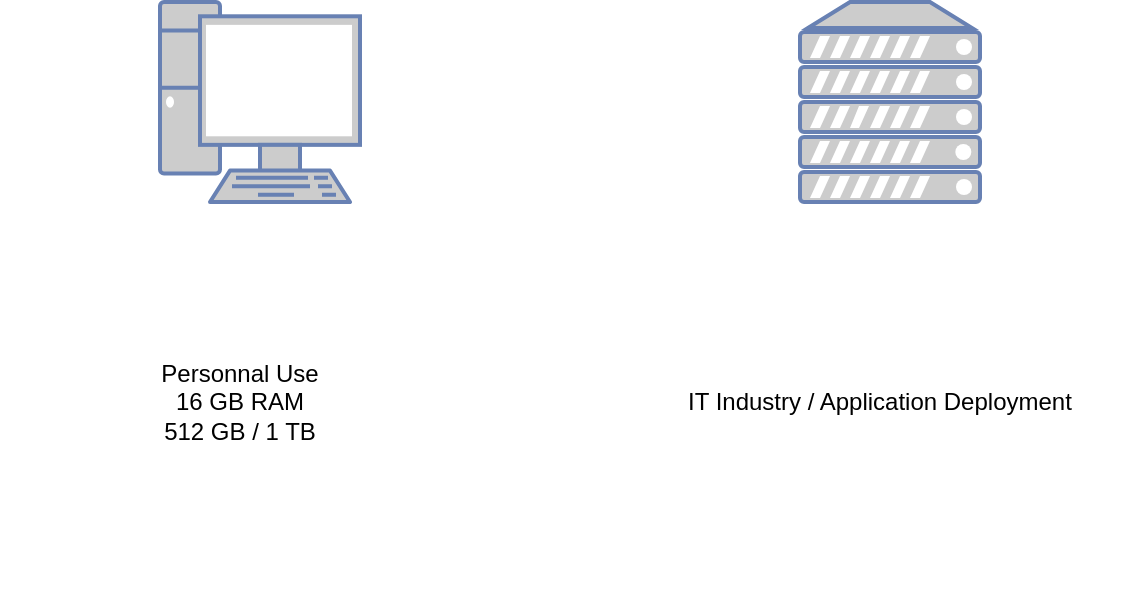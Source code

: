 <mxfile version="21.2.1" type="github">
  <diagram name="Page-1" id="kqby2NF-Y_mzGaiRBCMI">
    <mxGraphModel dx="880" dy="488" grid="1" gridSize="10" guides="1" tooltips="1" connect="1" arrows="1" fold="1" page="1" pageScale="1" pageWidth="850" pageHeight="1100" math="0" shadow="0">
      <root>
        <mxCell id="0" />
        <mxCell id="1" parent="0" />
        <mxCell id="zGxp8AbVipiKUGgpOki4-2" value="" style="fontColor=#0066CC;verticalAlign=top;verticalLabelPosition=bottom;labelPosition=center;align=center;html=1;outlineConnect=0;fillColor=#CCCCCC;strokeColor=#6881B3;gradientColor=none;gradientDirection=north;strokeWidth=2;shape=mxgraph.networks.pc;" vertex="1" parent="1">
          <mxGeometry x="240" y="220" width="100" height="100" as="geometry" />
        </mxCell>
        <mxCell id="zGxp8AbVipiKUGgpOki4-3" value="" style="fontColor=#0066CC;verticalAlign=top;verticalLabelPosition=bottom;labelPosition=center;align=center;html=1;outlineConnect=0;fillColor=#CCCCCC;strokeColor=#6881B3;gradientColor=none;gradientDirection=north;strokeWidth=2;shape=mxgraph.networks.server;" vertex="1" parent="1">
          <mxGeometry x="560" y="220" width="90" height="100" as="geometry" />
        </mxCell>
        <mxCell id="zGxp8AbVipiKUGgpOki4-5" value="Personnal Use&lt;br&gt;16 GB RAM&lt;br&gt;512 GB / 1 TB&lt;br&gt;" style="text;html=1;strokeColor=none;fillColor=none;align=center;verticalAlign=middle;whiteSpace=wrap;rounded=0;" vertex="1" parent="1">
          <mxGeometry x="160" y="320" width="240" height="200" as="geometry" />
        </mxCell>
        <mxCell id="zGxp8AbVipiKUGgpOki4-6" value="IT Industry / Application Deployment&lt;br&gt;" style="text;html=1;strokeColor=none;fillColor=none;align=center;verticalAlign=middle;whiteSpace=wrap;rounded=0;" vertex="1" parent="1">
          <mxGeometry x="480" y="320" width="240" height="200" as="geometry" />
        </mxCell>
      </root>
    </mxGraphModel>
  </diagram>
</mxfile>
